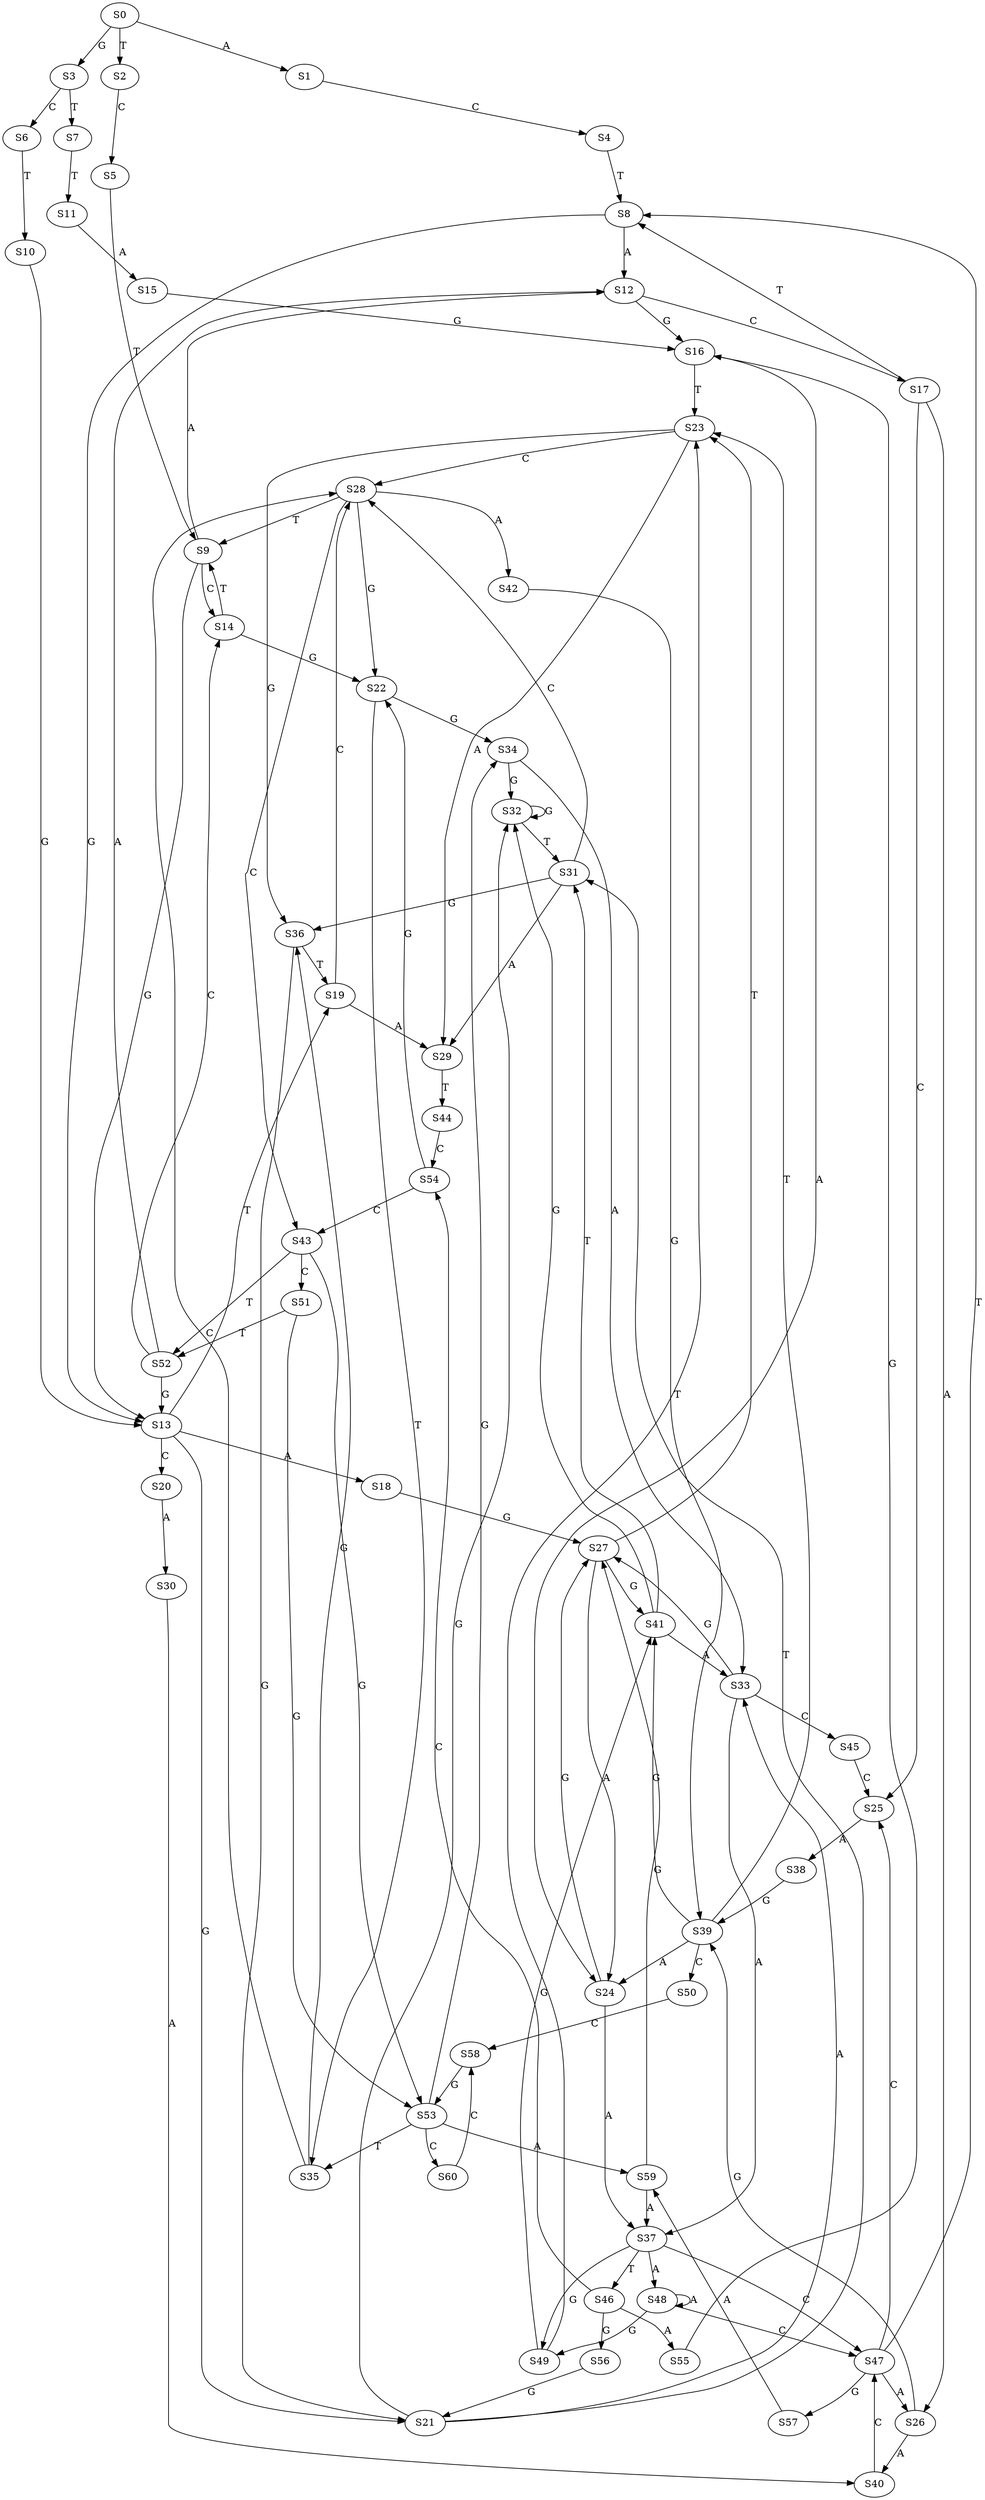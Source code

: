 strict digraph  {
	S0 -> S1 [ label = A ];
	S0 -> S2 [ label = T ];
	S0 -> S3 [ label = G ];
	S1 -> S4 [ label = C ];
	S2 -> S5 [ label = C ];
	S3 -> S6 [ label = C ];
	S3 -> S7 [ label = T ];
	S4 -> S8 [ label = T ];
	S5 -> S9 [ label = T ];
	S6 -> S10 [ label = T ];
	S7 -> S11 [ label = T ];
	S8 -> S12 [ label = A ];
	S8 -> S13 [ label = G ];
	S9 -> S13 [ label = G ];
	S9 -> S14 [ label = C ];
	S9 -> S12 [ label = A ];
	S10 -> S13 [ label = G ];
	S11 -> S15 [ label = A ];
	S12 -> S16 [ label = G ];
	S12 -> S17 [ label = C ];
	S13 -> S18 [ label = A ];
	S13 -> S19 [ label = T ];
	S13 -> S20 [ label = C ];
	S13 -> S21 [ label = G ];
	S14 -> S9 [ label = T ];
	S14 -> S22 [ label = G ];
	S15 -> S16 [ label = G ];
	S16 -> S23 [ label = T ];
	S16 -> S24 [ label = A ];
	S17 -> S25 [ label = C ];
	S17 -> S8 [ label = T ];
	S17 -> S26 [ label = A ];
	S18 -> S27 [ label = G ];
	S19 -> S28 [ label = C ];
	S19 -> S29 [ label = A ];
	S20 -> S30 [ label = A ];
	S21 -> S31 [ label = T ];
	S21 -> S32 [ label = G ];
	S21 -> S33 [ label = A ];
	S22 -> S34 [ label = G ];
	S22 -> S35 [ label = T ];
	S23 -> S29 [ label = A ];
	S23 -> S28 [ label = C ];
	S23 -> S36 [ label = G ];
	S24 -> S37 [ label = A ];
	S24 -> S27 [ label = G ];
	S25 -> S38 [ label = A ];
	S26 -> S39 [ label = G ];
	S26 -> S40 [ label = A ];
	S27 -> S23 [ label = T ];
	S27 -> S24 [ label = A ];
	S27 -> S41 [ label = G ];
	S28 -> S9 [ label = T ];
	S28 -> S22 [ label = G ];
	S28 -> S42 [ label = A ];
	S28 -> S43 [ label = C ];
	S29 -> S44 [ label = T ];
	S30 -> S40 [ label = A ];
	S31 -> S29 [ label = A ];
	S31 -> S36 [ label = G ];
	S31 -> S28 [ label = C ];
	S32 -> S31 [ label = T ];
	S32 -> S32 [ label = G ];
	S33 -> S37 [ label = A ];
	S33 -> S45 [ label = C ];
	S33 -> S27 [ label = G ];
	S34 -> S33 [ label = A ];
	S34 -> S32 [ label = G ];
	S35 -> S28 [ label = C ];
	S35 -> S36 [ label = G ];
	S36 -> S19 [ label = T ];
	S36 -> S21 [ label = G ];
	S37 -> S46 [ label = T ];
	S37 -> S47 [ label = C ];
	S37 -> S48 [ label = A ];
	S37 -> S49 [ label = G ];
	S38 -> S39 [ label = G ];
	S39 -> S41 [ label = G ];
	S39 -> S23 [ label = T ];
	S39 -> S50 [ label = C ];
	S39 -> S24 [ label = A ];
	S40 -> S47 [ label = C ];
	S41 -> S33 [ label = A ];
	S41 -> S31 [ label = T ];
	S41 -> S32 [ label = G ];
	S42 -> S39 [ label = G ];
	S43 -> S51 [ label = C ];
	S43 -> S52 [ label = T ];
	S43 -> S53 [ label = G ];
	S44 -> S54 [ label = C ];
	S45 -> S25 [ label = C ];
	S46 -> S55 [ label = A ];
	S46 -> S54 [ label = C ];
	S46 -> S56 [ label = G ];
	S47 -> S26 [ label = A ];
	S47 -> S57 [ label = G ];
	S47 -> S25 [ label = C ];
	S47 -> S8 [ label = T ];
	S48 -> S49 [ label = G ];
	S48 -> S47 [ label = C ];
	S48 -> S48 [ label = A ];
	S49 -> S23 [ label = T ];
	S49 -> S41 [ label = G ];
	S50 -> S58 [ label = C ];
	S51 -> S53 [ label = G ];
	S51 -> S52 [ label = T ];
	S52 -> S12 [ label = A ];
	S52 -> S13 [ label = G ];
	S52 -> S14 [ label = C ];
	S53 -> S59 [ label = A ];
	S53 -> S35 [ label = T ];
	S53 -> S34 [ label = G ];
	S53 -> S60 [ label = C ];
	S54 -> S43 [ label = C ];
	S54 -> S22 [ label = G ];
	S55 -> S16 [ label = G ];
	S56 -> S21 [ label = G ];
	S57 -> S59 [ label = A ];
	S58 -> S53 [ label = G ];
	S59 -> S37 [ label = A ];
	S59 -> S27 [ label = G ];
	S60 -> S58 [ label = C ];
}
